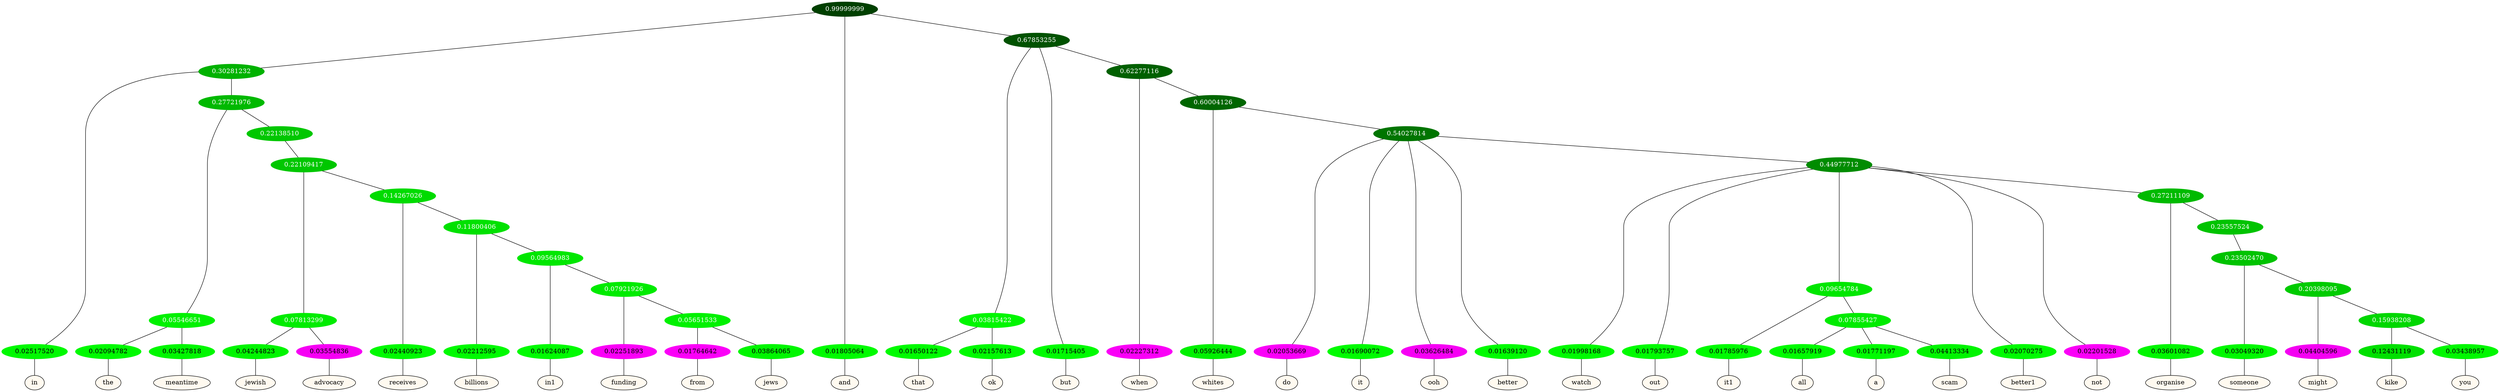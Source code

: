 graph {
	node [format=png height=0.15 nodesep=0.001 ordering=out overlap=prism overlap_scaling=0.01 ranksep=0.001 ratio=0.2 style=filled width=0.15]
	{
		rank=same
		a_w_4 [label=in color=black fillcolor=floralwhite style="filled,solid"]
		a_w_15 [label=the color=black fillcolor=floralwhite style="filled,solid"]
		a_w_16 [label=meantime color=black fillcolor=floralwhite style="filled,solid"]
		a_w_27 [label=jewish color=black fillcolor=floralwhite style="filled,solid"]
		a_w_28 [label=advocacy color=black fillcolor=floralwhite style="filled,solid"]
		a_w_29 [label=receives color=black fillcolor=floralwhite style="filled,solid"]
		a_w_37 [label=billions color=black fillcolor=floralwhite style="filled,solid"]
		a_w_43 [label=in1 color=black fillcolor=floralwhite style="filled,solid"]
		a_w_49 [label=funding color=black fillcolor=floralwhite style="filled,solid"]
		a_w_53 [label=from color=black fillcolor=floralwhite style="filled,solid"]
		a_w_54 [label=jews color=black fillcolor=floralwhite style="filled,solid"]
		a_w_2 [label=and color=black fillcolor=floralwhite style="filled,solid"]
		a_w_11 [label=that color=black fillcolor=floralwhite style="filled,solid"]
		a_w_12 [label=ok color=black fillcolor=floralwhite style="filled,solid"]
		a_w_7 [label=but color=black fillcolor=floralwhite style="filled,solid"]
		a_w_13 [label=when color=black fillcolor=floralwhite style="filled,solid"]
		a_w_18 [label=whites color=black fillcolor=floralwhite style="filled,solid"]
		a_w_22 [label=do color=black fillcolor=floralwhite style="filled,solid"]
		a_w_23 [label=it color=black fillcolor=floralwhite style="filled,solid"]
		a_w_24 [label=ooh color=black fillcolor=floralwhite style="filled,solid"]
		a_w_25 [label=better color=black fillcolor=floralwhite style="filled,solid"]
		a_w_31 [label=watch color=black fillcolor=floralwhite style="filled,solid"]
		a_w_32 [label=out color=black fillcolor=floralwhite style="filled,solid"]
		a_w_39 [label=it1 color=black fillcolor=floralwhite style="filled,solid"]
		a_w_45 [label=all color=black fillcolor=floralwhite style="filled,solid"]
		a_w_46 [label=a color=black fillcolor=floralwhite style="filled,solid"]
		a_w_47 [label=scam color=black fillcolor=floralwhite style="filled,solid"]
		a_w_34 [label=better1 color=black fillcolor=floralwhite style="filled,solid"]
		a_w_35 [label=not color=black fillcolor=floralwhite style="filled,solid"]
		a_w_41 [label=organise color=black fillcolor=floralwhite style="filled,solid"]
		a_w_51 [label=someone color=black fillcolor=floralwhite style="filled,solid"]
		a_w_55 [label=might color=black fillcolor=floralwhite style="filled,solid"]
		a_w_57 [label=kike color=black fillcolor=floralwhite style="filled,solid"]
		a_w_58 [label=you color=black fillcolor=floralwhite style="filled,solid"]
	}
	a_n_4 -- a_w_4
	a_n_15 -- a_w_15
	a_n_16 -- a_w_16
	a_n_27 -- a_w_27
	a_n_28 -- a_w_28
	a_n_29 -- a_w_29
	a_n_37 -- a_w_37
	a_n_43 -- a_w_43
	a_n_49 -- a_w_49
	a_n_53 -- a_w_53
	a_n_54 -- a_w_54
	a_n_2 -- a_w_2
	a_n_11 -- a_w_11
	a_n_12 -- a_w_12
	a_n_7 -- a_w_7
	a_n_13 -- a_w_13
	a_n_18 -- a_w_18
	a_n_22 -- a_w_22
	a_n_23 -- a_w_23
	a_n_24 -- a_w_24
	a_n_25 -- a_w_25
	a_n_31 -- a_w_31
	a_n_32 -- a_w_32
	a_n_39 -- a_w_39
	a_n_45 -- a_w_45
	a_n_46 -- a_w_46
	a_n_47 -- a_w_47
	a_n_34 -- a_w_34
	a_n_35 -- a_w_35
	a_n_41 -- a_w_41
	a_n_51 -- a_w_51
	a_n_55 -- a_w_55
	a_n_57 -- a_w_57
	a_n_58 -- a_w_58
	{
		rank=same
		a_n_4 [label=0.02517520 color="0.334 1.000 0.975" fontcolor=black]
		a_n_15 [label=0.02094782 color="0.334 1.000 0.979" fontcolor=black]
		a_n_16 [label=0.03427818 color="0.334 1.000 0.966" fontcolor=black]
		a_n_27 [label=0.04244823 color="0.334 1.000 0.958" fontcolor=black]
		a_n_28 [label=0.03554836 color="0.835 1.000 0.964" fontcolor=black]
		a_n_29 [label=0.02440923 color="0.334 1.000 0.976" fontcolor=black]
		a_n_37 [label=0.02212595 color="0.334 1.000 0.978" fontcolor=black]
		a_n_43 [label=0.01624087 color="0.334 1.000 0.984" fontcolor=black]
		a_n_49 [label=0.02251893 color="0.835 1.000 0.977" fontcolor=black]
		a_n_53 [label=0.01764642 color="0.835 1.000 0.982" fontcolor=black]
		a_n_54 [label=0.03864065 color="0.334 1.000 0.961" fontcolor=black]
		a_n_2 [label=0.01805064 color="0.334 1.000 0.982" fontcolor=black]
		a_n_11 [label=0.01650122 color="0.334 1.000 0.983" fontcolor=black]
		a_n_12 [label=0.02157613 color="0.334 1.000 0.978" fontcolor=black]
		a_n_7 [label=0.01715405 color="0.334 1.000 0.983" fontcolor=black]
		a_n_13 [label=0.02227312 color="0.835 1.000 0.978" fontcolor=black]
		a_n_18 [label=0.05926444 color="0.334 1.000 0.941" fontcolor=black]
		a_n_22 [label=0.02053669 color="0.835 1.000 0.979" fontcolor=black]
		a_n_23 [label=0.01690072 color="0.334 1.000 0.983" fontcolor=black]
		a_n_24 [label=0.03626484 color="0.835 1.000 0.964" fontcolor=black]
		a_n_25 [label=0.01639120 color="0.334 1.000 0.984" fontcolor=black]
		a_n_31 [label=0.01998168 color="0.334 1.000 0.980" fontcolor=black]
		a_n_32 [label=0.01793757 color="0.334 1.000 0.982" fontcolor=black]
		a_n_39 [label=0.01785976 color="0.334 1.000 0.982" fontcolor=black]
		a_n_45 [label=0.01657919 color="0.334 1.000 0.983" fontcolor=black]
		a_n_46 [label=0.01771197 color="0.334 1.000 0.982" fontcolor=black]
		a_n_47 [label=0.04413334 color="0.334 1.000 0.956" fontcolor=black]
		a_n_34 [label=0.02070275 color="0.334 1.000 0.979" fontcolor=black]
		a_n_35 [label=0.02201528 color="0.835 1.000 0.978" fontcolor=black]
		a_n_41 [label=0.03601082 color="0.334 1.000 0.964" fontcolor=black]
		a_n_51 [label=0.03049320 color="0.334 1.000 0.970" fontcolor=black]
		a_n_55 [label=0.04404596 color="0.835 1.000 0.956" fontcolor=black]
		a_n_57 [label=0.12431119 color="0.334 1.000 0.876" fontcolor=black]
		a_n_58 [label=0.03438957 color="0.334 1.000 0.966" fontcolor=black]
	}
	a_n_0 [label=0.99999999 color="0.334 1.000 0.250" fontcolor=grey99]
	a_n_1 [label=0.30281232 color="0.334 1.000 0.697" fontcolor=grey99]
	a_n_0 -- a_n_1
	a_n_0 -- a_n_2
	a_n_3 [label=0.67853255 color="0.334 1.000 0.321" fontcolor=grey99]
	a_n_0 -- a_n_3
	a_n_1 -- a_n_4
	a_n_5 [label=0.27721976 color="0.334 1.000 0.723" fontcolor=grey99]
	a_n_1 -- a_n_5
	a_n_6 [label=0.03815422 color="0.334 1.000 0.962" fontcolor=grey99]
	a_n_3 -- a_n_6
	a_n_3 -- a_n_7
	a_n_8 [label=0.62277116 color="0.334 1.000 0.377" fontcolor=grey99]
	a_n_3 -- a_n_8
	a_n_9 [label=0.05546651 color="0.334 1.000 0.945" fontcolor=grey99]
	a_n_5 -- a_n_9
	a_n_10 [label=0.22138510 color="0.334 1.000 0.779" fontcolor=grey99]
	a_n_5 -- a_n_10
	a_n_6 -- a_n_11
	a_n_6 -- a_n_12
	a_n_8 -- a_n_13
	a_n_14 [label=0.60004126 color="0.334 1.000 0.400" fontcolor=grey99]
	a_n_8 -- a_n_14
	a_n_9 -- a_n_15
	a_n_9 -- a_n_16
	a_n_17 [label=0.22109417 color="0.334 1.000 0.779" fontcolor=grey99]
	a_n_10 -- a_n_17
	a_n_14 -- a_n_18
	a_n_19 [label=0.54027814 color="0.334 1.000 0.460" fontcolor=grey99]
	a_n_14 -- a_n_19
	a_n_20 [label=0.07813299 color="0.334 1.000 0.922" fontcolor=grey99]
	a_n_17 -- a_n_20
	a_n_21 [label=0.14267026 color="0.334 1.000 0.857" fontcolor=grey99]
	a_n_17 -- a_n_21
	a_n_19 -- a_n_22
	a_n_19 -- a_n_23
	a_n_19 -- a_n_24
	a_n_19 -- a_n_25
	a_n_26 [label=0.44977712 color="0.334 1.000 0.550" fontcolor=grey99]
	a_n_19 -- a_n_26
	a_n_20 -- a_n_27
	a_n_20 -- a_n_28
	a_n_21 -- a_n_29
	a_n_30 [label=0.11800406 color="0.334 1.000 0.882" fontcolor=grey99]
	a_n_21 -- a_n_30
	a_n_26 -- a_n_31
	a_n_26 -- a_n_32
	a_n_33 [label=0.09654784 color="0.334 1.000 0.903" fontcolor=grey99]
	a_n_26 -- a_n_33
	a_n_26 -- a_n_34
	a_n_26 -- a_n_35
	a_n_36 [label=0.27211109 color="0.334 1.000 0.728" fontcolor=grey99]
	a_n_26 -- a_n_36
	a_n_30 -- a_n_37
	a_n_38 [label=0.09564983 color="0.334 1.000 0.904" fontcolor=grey99]
	a_n_30 -- a_n_38
	a_n_33 -- a_n_39
	a_n_40 [label=0.07855427 color="0.334 1.000 0.921" fontcolor=grey99]
	a_n_33 -- a_n_40
	a_n_36 -- a_n_41
	a_n_42 [label=0.23557524 color="0.334 1.000 0.764" fontcolor=grey99]
	a_n_36 -- a_n_42
	a_n_38 -- a_n_43
	a_n_44 [label=0.07921926 color="0.334 1.000 0.921" fontcolor=grey99]
	a_n_38 -- a_n_44
	a_n_40 -- a_n_45
	a_n_40 -- a_n_46
	a_n_40 -- a_n_47
	a_n_48 [label=0.23502470 color="0.334 1.000 0.765" fontcolor=grey99]
	a_n_42 -- a_n_48
	a_n_44 -- a_n_49
	a_n_50 [label=0.05651533 color="0.334 1.000 0.943" fontcolor=grey99]
	a_n_44 -- a_n_50
	a_n_48 -- a_n_51
	a_n_52 [label=0.20398095 color="0.334 1.000 0.796" fontcolor=grey99]
	a_n_48 -- a_n_52
	a_n_50 -- a_n_53
	a_n_50 -- a_n_54
	a_n_52 -- a_n_55
	a_n_56 [label=0.15938208 color="0.334 1.000 0.841" fontcolor=grey99]
	a_n_52 -- a_n_56
	a_n_56 -- a_n_57
	a_n_56 -- a_n_58
}
